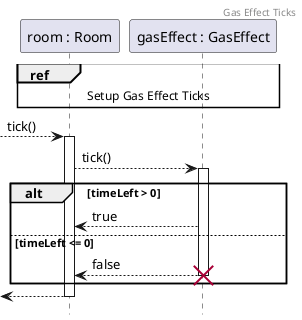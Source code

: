 @startuml GasEffectTicks
header Gas Effect Ticks
hide footbox


participant room as "room : Room"
participant effect as "gasEffect : GasEffect"

ref over room, effect : Setup Gas Effect Ticks

--> room ++: tick()

room --> effect ++: tick()

alt timeLeft > 0
    effect --> room : true
else timeLeft <= 0
    effect --> room --: false
    destroy effect
end


return

@enduml